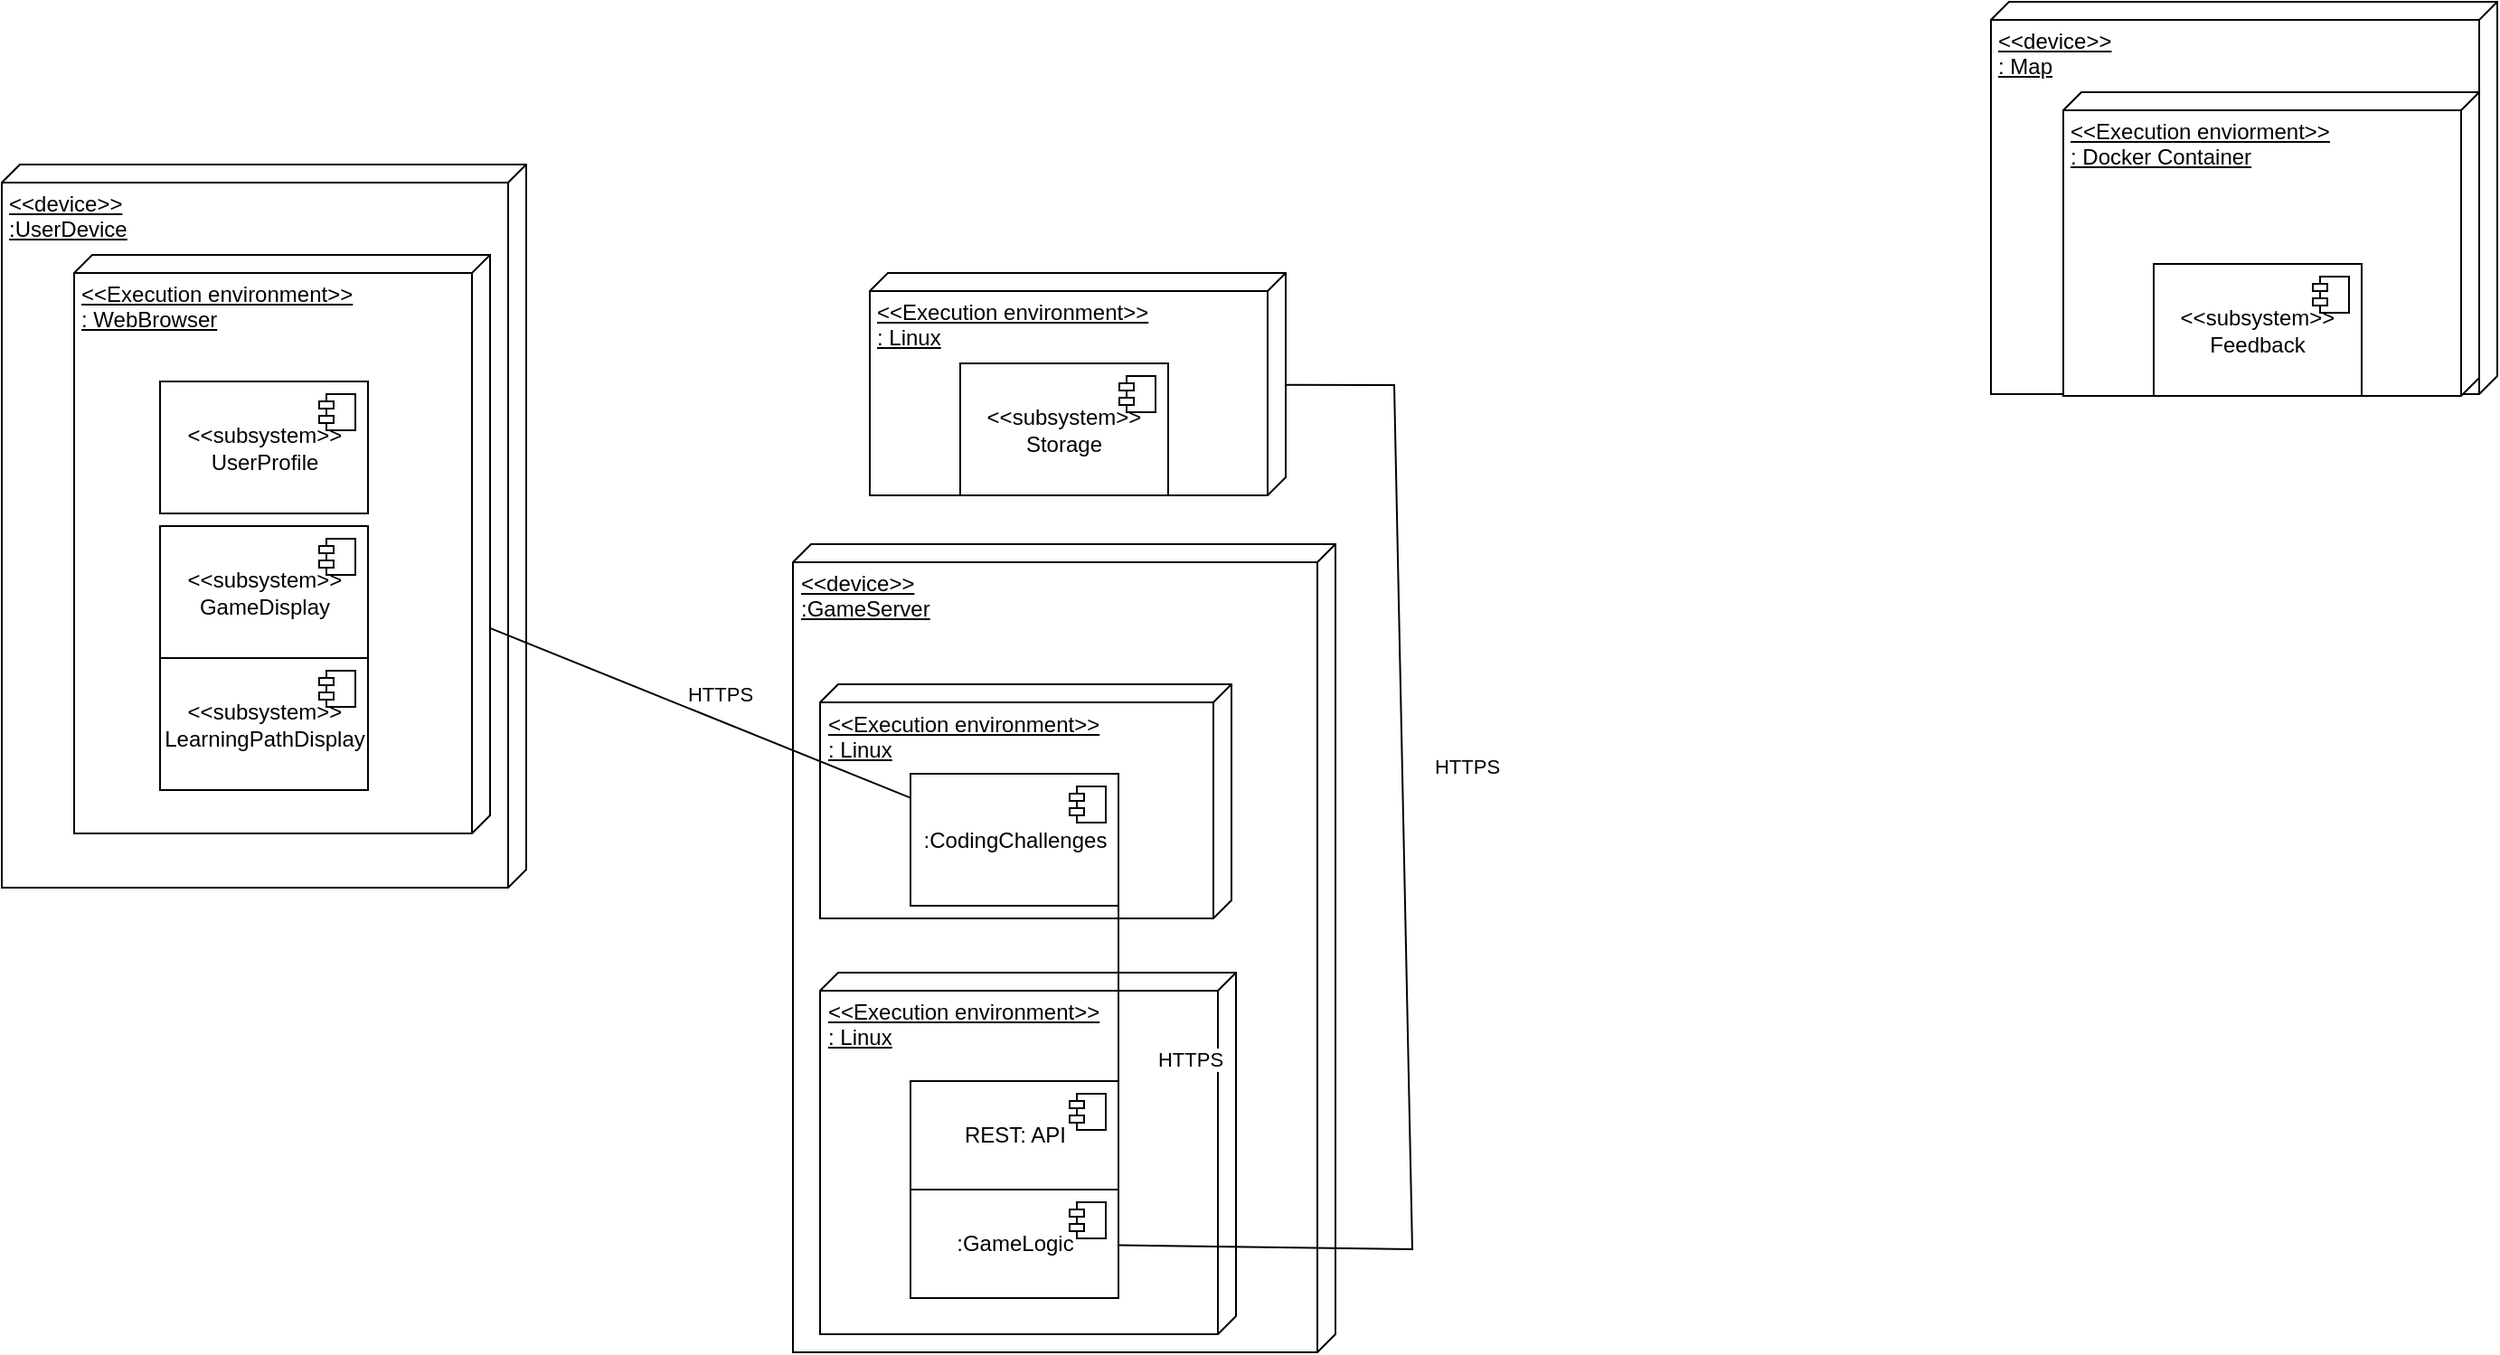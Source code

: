 <mxfile version="22.1.5" type="github">
  <diagram name="Page-1" id="uFSGAUwkW49hXAL4wlEe">
    <mxGraphModel dx="-284" dy="2061" grid="1" gridSize="10" guides="1" tooltips="1" connect="1" arrows="1" fold="1" page="1" pageScale="1" pageWidth="850" pageHeight="1100" math="0" shadow="0">
      <root>
        <mxCell id="0" />
        <mxCell id="1" parent="0" />
        <mxCell id="I-oZxQt9zTV3CKsvRRn0-1" value="&amp;lt;&amp;lt;device&amp;gt;&amp;gt;&lt;br&gt;:UserDevice" style="verticalAlign=top;align=left;spacingTop=8;spacingLeft=2;spacingRight=12;shape=cube;size=10;direction=south;fontStyle=4;html=1;whiteSpace=wrap;" vertex="1" parent="1">
          <mxGeometry x="2290" y="60" width="290" height="400" as="geometry" />
        </mxCell>
        <mxCell id="I-oZxQt9zTV3CKsvRRn0-3" value="&amp;lt;&amp;lt;Execution environment&amp;gt;&amp;gt;&lt;br&gt;: WebBrowser" style="verticalAlign=top;align=left;spacingTop=8;spacingLeft=2;spacingRight=12;shape=cube;size=10;direction=south;fontStyle=4;html=1;whiteSpace=wrap;" vertex="1" parent="1">
          <mxGeometry x="2330" y="110" width="230" height="320" as="geometry" />
        </mxCell>
        <mxCell id="I-oZxQt9zTV3CKsvRRn0-7" value="&amp;lt;&amp;lt;Execution environment&amp;gt;&amp;gt;&lt;br&gt;: Linux" style="verticalAlign=top;align=left;spacingTop=8;spacingLeft=2;spacingRight=12;shape=cube;size=10;direction=south;fontStyle=4;html=1;whiteSpace=wrap;" vertex="1" parent="1">
          <mxGeometry x="2770" y="120" width="230" height="123" as="geometry" />
        </mxCell>
        <mxCell id="I-oZxQt9zTV3CKsvRRn0-33" value="&amp;lt;&amp;lt;subsystem&amp;gt;&amp;gt;&lt;br&gt;Storage" style="html=1;dropTarget=0;whiteSpace=wrap;" vertex="1" parent="1">
          <mxGeometry x="2820" y="170" width="115" height="73" as="geometry" />
        </mxCell>
        <mxCell id="I-oZxQt9zTV3CKsvRRn0-34" value="" style="shape=module;jettyWidth=8;jettyHeight=4;" vertex="1" parent="I-oZxQt9zTV3CKsvRRn0-33">
          <mxGeometry x="1" width="20" height="20" relative="1" as="geometry">
            <mxPoint x="-27" y="7" as="offset" />
          </mxGeometry>
        </mxCell>
        <mxCell id="I-oZxQt9zTV3CKsvRRn0-35" value="&amp;lt;&amp;lt;subsystem&amp;gt;&amp;gt;&lt;br&gt;GameDisplay" style="html=1;dropTarget=0;whiteSpace=wrap;" vertex="1" parent="1">
          <mxGeometry x="2377.5" y="260" width="115" height="73" as="geometry" />
        </mxCell>
        <mxCell id="I-oZxQt9zTV3CKsvRRn0-36" value="" style="shape=module;jettyWidth=8;jettyHeight=4;" vertex="1" parent="I-oZxQt9zTV3CKsvRRn0-35">
          <mxGeometry x="1" width="20" height="20" relative="1" as="geometry">
            <mxPoint x="-27" y="7" as="offset" />
          </mxGeometry>
        </mxCell>
        <mxCell id="I-oZxQt9zTV3CKsvRRn0-37" value="&amp;lt;&amp;lt;subsystem&amp;gt;&amp;gt;&lt;br&gt;LearningPathDisplay" style="html=1;dropTarget=0;whiteSpace=wrap;" vertex="1" parent="1">
          <mxGeometry x="2377.5" y="333" width="115" height="73" as="geometry" />
        </mxCell>
        <mxCell id="I-oZxQt9zTV3CKsvRRn0-38" value="" style="shape=module;jettyWidth=8;jettyHeight=4;" vertex="1" parent="I-oZxQt9zTV3CKsvRRn0-37">
          <mxGeometry x="1" width="20" height="20" relative="1" as="geometry">
            <mxPoint x="-27" y="7" as="offset" />
          </mxGeometry>
        </mxCell>
        <mxCell id="I-oZxQt9zTV3CKsvRRn0-39" value="&amp;lt;&amp;lt;device&amp;gt;&amp;gt;&lt;br&gt;: Map" style="verticalAlign=top;align=left;spacingTop=8;spacingLeft=2;spacingRight=12;shape=cube;size=10;direction=south;fontStyle=4;html=1;whiteSpace=wrap;" vertex="1" parent="1">
          <mxGeometry x="3390" y="-30" width="280" height="217" as="geometry" />
        </mxCell>
        <mxCell id="I-oZxQt9zTV3CKsvRRn0-40" value="&amp;lt;&amp;lt;Execution enviorment&amp;gt;&amp;gt;&lt;br style=&quot;border-color: var(--border-color);&quot;&gt;: Docker Container&lt;br&gt;&lt;br&gt;" style="verticalAlign=top;align=left;spacingTop=8;spacingLeft=2;spacingRight=12;shape=cube;size=10;direction=south;fontStyle=4;html=1;whiteSpace=wrap;" vertex="1" parent="1">
          <mxGeometry x="3430" y="20" width="230" height="168" as="geometry" />
        </mxCell>
        <mxCell id="I-oZxQt9zTV3CKsvRRn0-41" value="&amp;lt;&amp;lt;subsystem&amp;gt;&amp;gt;&lt;br&gt;Feedback" style="html=1;dropTarget=0;whiteSpace=wrap;" vertex="1" parent="1">
          <mxGeometry x="3480" y="115" width="115" height="73" as="geometry" />
        </mxCell>
        <mxCell id="I-oZxQt9zTV3CKsvRRn0-42" value="" style="shape=module;jettyWidth=8;jettyHeight=4;" vertex="1" parent="I-oZxQt9zTV3CKsvRRn0-41">
          <mxGeometry x="1" width="20" height="20" relative="1" as="geometry">
            <mxPoint x="-27" y="7" as="offset" />
          </mxGeometry>
        </mxCell>
        <mxCell id="I-oZxQt9zTV3CKsvRRn0-43" value="&amp;lt;&amp;lt;device&amp;gt;&amp;gt;&lt;br&gt;:GameServer" style="verticalAlign=top;align=left;spacingTop=8;spacingLeft=2;spacingRight=12;shape=cube;size=10;direction=south;fontStyle=4;html=1;whiteSpace=wrap;" vertex="1" parent="1">
          <mxGeometry x="2727.5" y="270" width="300" height="447" as="geometry" />
        </mxCell>
        <mxCell id="I-oZxQt9zTV3CKsvRRn0-44" value="&amp;lt;&amp;lt;Execution environment&amp;gt;&amp;gt;&lt;br&gt;: Linux" style="verticalAlign=top;align=left;spacingTop=8;spacingLeft=2;spacingRight=12;shape=cube;size=10;direction=south;fontStyle=4;html=1;whiteSpace=wrap;" vertex="1" parent="1">
          <mxGeometry x="2742.5" y="347.5" width="227.5" height="129.5" as="geometry" />
        </mxCell>
        <mxCell id="I-oZxQt9zTV3CKsvRRn0-45" value="" style="endArrow=none;html=1;rounded=0;" edge="1" parent="1" source="I-oZxQt9zTV3CKsvRRn0-3" target="I-oZxQt9zTV3CKsvRRn0-48">
          <mxGeometry width="50" height="50" relative="1" as="geometry">
            <mxPoint x="2590" y="347" as="sourcePoint" />
            <mxPoint x="2700" y="320" as="targetPoint" />
          </mxGeometry>
        </mxCell>
        <mxCell id="I-oZxQt9zTV3CKsvRRn0-46" value="HTTPS" style="edgeLabel;html=1;align=center;verticalAlign=middle;resizable=0;points=[];" vertex="1" connectable="0" parent="I-oZxQt9zTV3CKsvRRn0-45">
          <mxGeometry x="-0.221" y="-2" relative="1" as="geometry">
            <mxPoint x="37" y="-2" as="offset" />
          </mxGeometry>
        </mxCell>
        <mxCell id="I-oZxQt9zTV3CKsvRRn0-47" value="&amp;lt;&amp;lt;Execution environment&amp;gt;&amp;gt;&lt;br&gt;: Linux" style="verticalAlign=top;align=left;spacingTop=8;spacingLeft=2;spacingRight=12;shape=cube;size=10;direction=south;fontStyle=4;html=1;whiteSpace=wrap;" vertex="1" parent="1">
          <mxGeometry x="2742.5" y="507" width="230" height="200" as="geometry" />
        </mxCell>
        <mxCell id="I-oZxQt9zTV3CKsvRRn0-48" value=":CodingChallenges" style="html=1;dropTarget=0;whiteSpace=wrap;" vertex="1" parent="1">
          <mxGeometry x="2792.5" y="397" width="115" height="73" as="geometry" />
        </mxCell>
        <mxCell id="I-oZxQt9zTV3CKsvRRn0-49" value="" style="shape=module;jettyWidth=8;jettyHeight=4;" vertex="1" parent="I-oZxQt9zTV3CKsvRRn0-48">
          <mxGeometry x="1" width="20" height="20" relative="1" as="geometry">
            <mxPoint x="-27" y="7" as="offset" />
          </mxGeometry>
        </mxCell>
        <mxCell id="I-oZxQt9zTV3CKsvRRn0-50" value="REST: API" style="html=1;dropTarget=0;whiteSpace=wrap;" vertex="1" parent="1">
          <mxGeometry x="2792.5" y="567" width="115" height="60" as="geometry" />
        </mxCell>
        <mxCell id="I-oZxQt9zTV3CKsvRRn0-51" value="" style="shape=module;jettyWidth=8;jettyHeight=4;" vertex="1" parent="I-oZxQt9zTV3CKsvRRn0-50">
          <mxGeometry x="1" width="20" height="20" relative="1" as="geometry">
            <mxPoint x="-27" y="7" as="offset" />
          </mxGeometry>
        </mxCell>
        <mxCell id="I-oZxQt9zTV3CKsvRRn0-52" value=":GameLogic" style="html=1;dropTarget=0;whiteSpace=wrap;" vertex="1" parent="1">
          <mxGeometry x="2792.5" y="627" width="115" height="60" as="geometry" />
        </mxCell>
        <mxCell id="I-oZxQt9zTV3CKsvRRn0-53" value="" style="shape=module;jettyWidth=8;jettyHeight=4;" vertex="1" parent="I-oZxQt9zTV3CKsvRRn0-52">
          <mxGeometry x="1" width="20" height="20" relative="1" as="geometry">
            <mxPoint x="-27" y="7" as="offset" />
          </mxGeometry>
        </mxCell>
        <mxCell id="I-oZxQt9zTV3CKsvRRn0-54" value="" style="endArrow=none;html=1;rounded=0;" edge="1" parent="1" source="I-oZxQt9zTV3CKsvRRn0-7" target="I-oZxQt9zTV3CKsvRRn0-52">
          <mxGeometry width="50" height="50" relative="1" as="geometry">
            <mxPoint x="3010" y="160.357" as="sourcePoint" />
            <mxPoint x="3080" y="750" as="targetPoint" />
            <Array as="points">
              <mxPoint x="3060" y="182" />
              <mxPoint x="3070" y="660" />
            </Array>
          </mxGeometry>
        </mxCell>
        <mxCell id="I-oZxQt9zTV3CKsvRRn0-55" value="HTTPS" style="edgeLabel;html=1;align=center;verticalAlign=middle;resizable=0;points=[];" vertex="1" connectable="0" parent="I-oZxQt9zTV3CKsvRRn0-54">
          <mxGeometry x="-0.221" y="-2" relative="1" as="geometry">
            <mxPoint x="37" y="-2" as="offset" />
          </mxGeometry>
        </mxCell>
        <mxCell id="I-oZxQt9zTV3CKsvRRn0-56" value="" style="endArrow=none;html=1;rounded=0;entryX=1;entryY=1;entryDx=0;entryDy=0;exitX=1;exitY=0.75;exitDx=0;exitDy=0;" edge="1" parent="1" source="I-oZxQt9zTV3CKsvRRn0-50" target="I-oZxQt9zTV3CKsvRRn0-48">
          <mxGeometry width="50" height="50" relative="1" as="geometry">
            <mxPoint x="2670" y="450" as="sourcePoint" />
            <mxPoint x="2803" y="420" as="targetPoint" />
          </mxGeometry>
        </mxCell>
        <mxCell id="I-oZxQt9zTV3CKsvRRn0-57" value="HTTPS" style="edgeLabel;html=1;align=center;verticalAlign=middle;resizable=0;points=[];" vertex="1" connectable="0" parent="I-oZxQt9zTV3CKsvRRn0-56">
          <mxGeometry x="-0.221" y="-2" relative="1" as="geometry">
            <mxPoint x="37" y="-2" as="offset" />
          </mxGeometry>
        </mxCell>
        <mxCell id="I-oZxQt9zTV3CKsvRRn0-58" value="&amp;lt;&amp;lt;subsystem&amp;gt;&amp;gt;&lt;br&gt;UserProfile" style="html=1;dropTarget=0;whiteSpace=wrap;" vertex="1" parent="1">
          <mxGeometry x="2377.5" y="180" width="115" height="73" as="geometry" />
        </mxCell>
        <mxCell id="I-oZxQt9zTV3CKsvRRn0-59" value="" style="shape=module;jettyWidth=8;jettyHeight=4;" vertex="1" parent="I-oZxQt9zTV3CKsvRRn0-58">
          <mxGeometry x="1" width="20" height="20" relative="1" as="geometry">
            <mxPoint x="-27" y="7" as="offset" />
          </mxGeometry>
        </mxCell>
      </root>
    </mxGraphModel>
  </diagram>
</mxfile>
